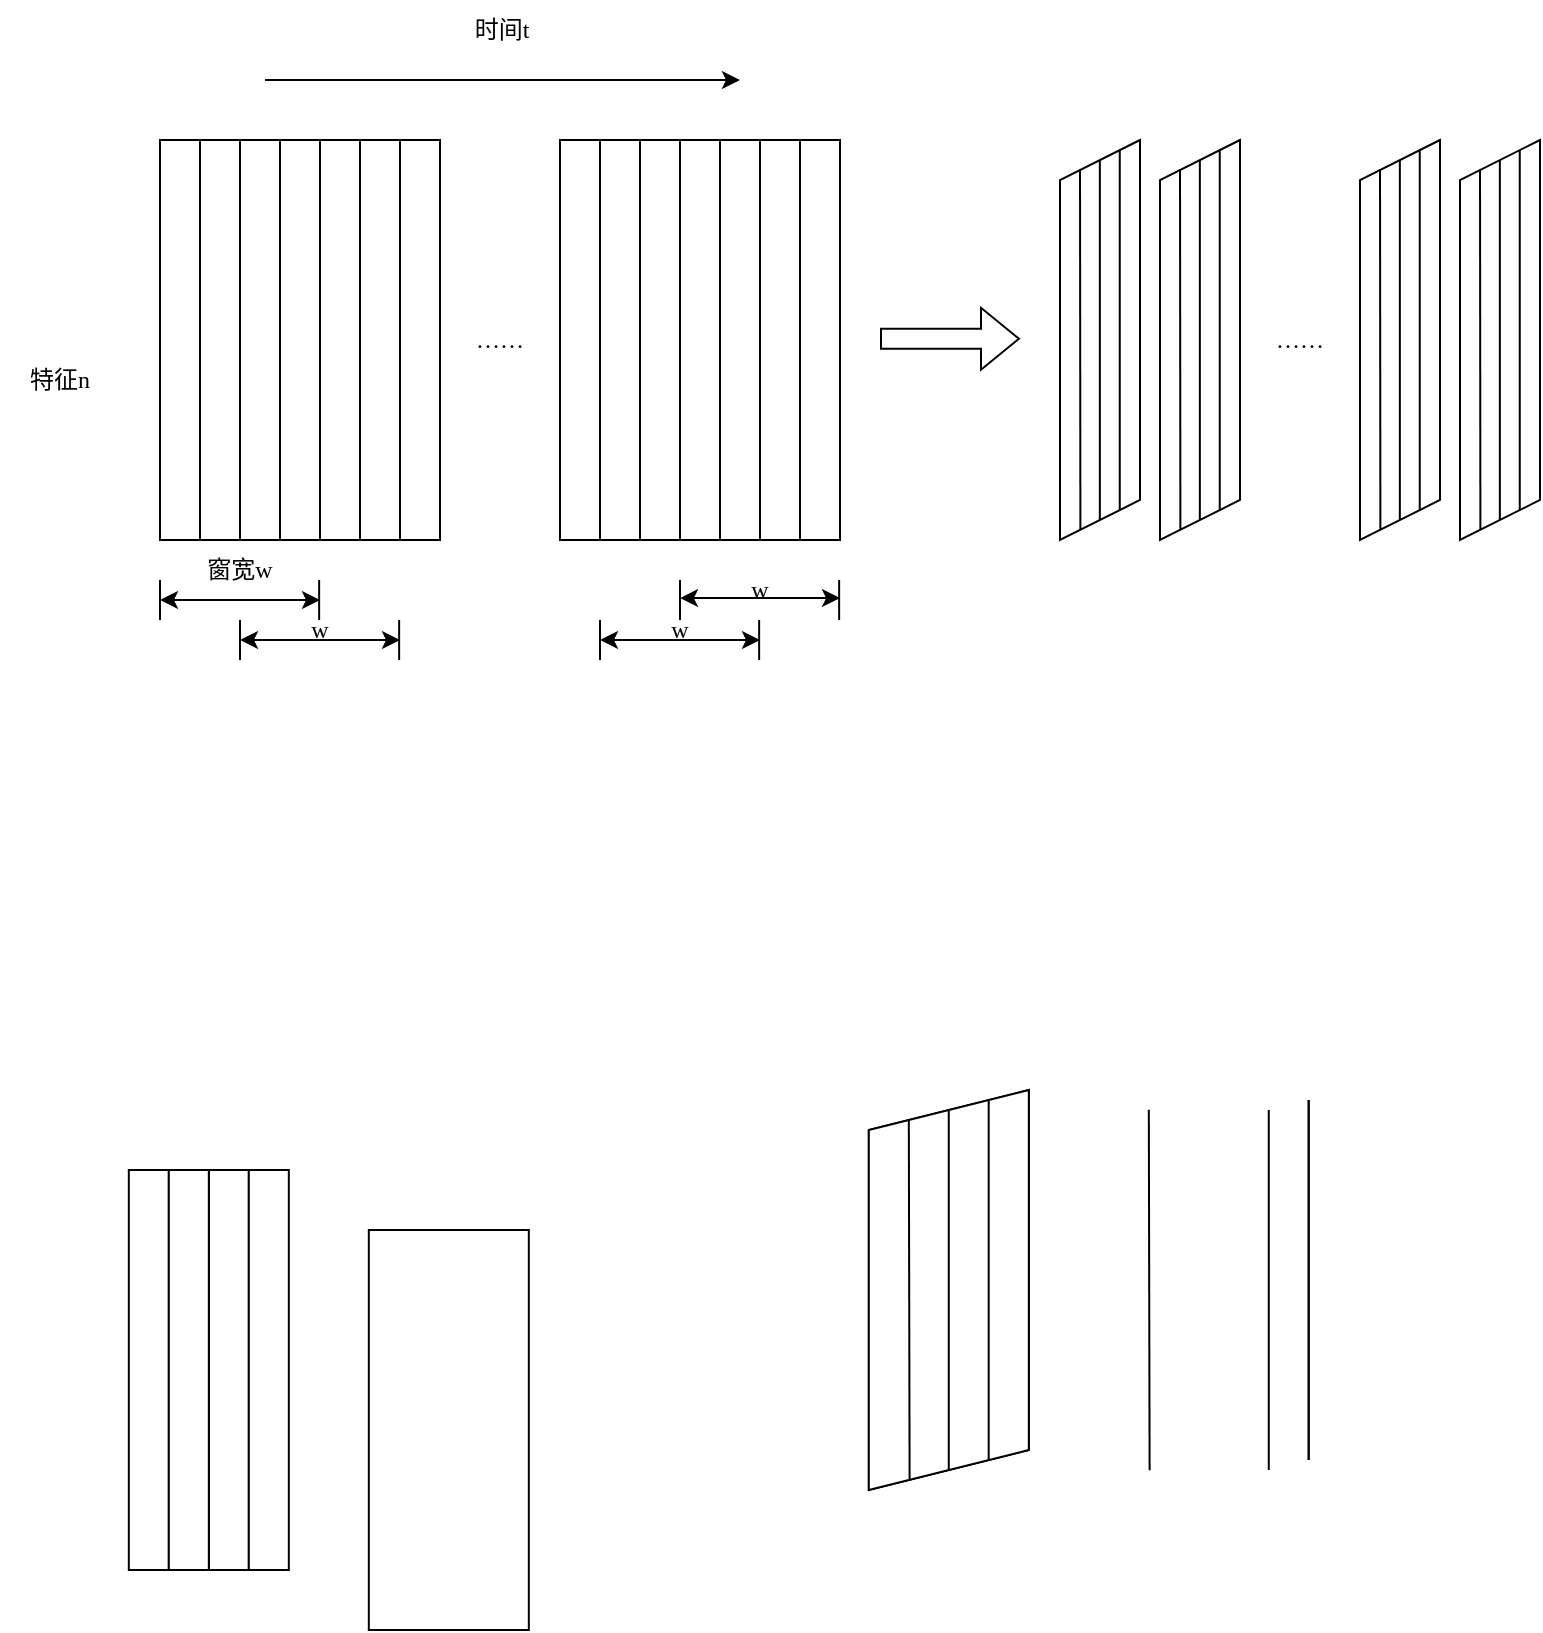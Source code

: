 <mxfile version="24.7.17">
  <diagram name="第 1 页" id="hH8e4RRmNJfC8aRNz_CE">
    <mxGraphModel dx="1526" dy="835" grid="1" gridSize="10" guides="1" tooltips="1" connect="1" arrows="1" fold="1" page="1" pageScale="1" pageWidth="827" pageHeight="1169" math="0" shadow="0">
      <root>
        <mxCell id="0" />
        <mxCell id="1" parent="0" />
        <mxCell id="zTIQcLakTXrFTBq41SmU-75" value="" style="shape=parallelogram;perimeter=parallelogramPerimeter;whiteSpace=wrap;html=1;fixedSize=1;rotation=90;direction=west;flipH=1;container=0;" vertex="1" parent="1">
          <mxGeometry x="394.41" y="745" width="200" height="80" as="geometry" />
        </mxCell>
        <mxCell id="zTIQcLakTXrFTBq41SmU-76" value="" style="endArrow=none;html=1;rounded=0;exitX=0.975;exitY=0.255;exitDx=0;exitDy=0;exitPerimeter=0;entryX=0.074;entryY=0.25;entryDx=0;entryDy=0;entryPerimeter=0;" edge="1" parent="1" source="zTIQcLakTXrFTBq41SmU-75" target="zTIQcLakTXrFTBq41SmU-75">
          <mxGeometry width="50" height="50" relative="1" as="geometry">
            <mxPoint x="474.41" y="875" as="sourcePoint" />
            <mxPoint x="474.41" y="705" as="targetPoint" />
          </mxGeometry>
        </mxCell>
        <mxCell id="zTIQcLakTXrFTBq41SmU-81" value="" style="endArrow=none;html=1;rounded=0;exitX=0.975;exitY=0.255;exitDx=0;exitDy=0;exitPerimeter=0;entryX=0.074;entryY=0.25;entryDx=0;entryDy=0;entryPerimeter=0;" edge="1" parent="1">
          <mxGeometry width="50" height="50" relative="1" as="geometry">
            <mxPoint x="494.38" y="875" as="sourcePoint" />
            <mxPoint x="494.38" y="695" as="targetPoint" />
          </mxGeometry>
        </mxCell>
        <mxCell id="zTIQcLakTXrFTBq41SmU-82" value="" style="endArrow=none;html=1;rounded=0;exitX=0.975;exitY=0.255;exitDx=0;exitDy=0;exitPerimeter=0;entryX=0.074;entryY=0.25;entryDx=0;entryDy=0;entryPerimeter=0;" edge="1" parent="1">
          <mxGeometry width="50" height="50" relative="1" as="geometry">
            <mxPoint x="514.34" y="870" as="sourcePoint" />
            <mxPoint x="514.34" y="690" as="targetPoint" />
          </mxGeometry>
        </mxCell>
        <mxCell id="zTIQcLakTXrFTBq41SmU-87" value="" style="shape=parallelogram;perimeter=parallelogramPerimeter;whiteSpace=wrap;html=1;fixedSize=1;rotation=90;direction=west;flipH=1;container=0;" vertex="1" parent="1">
          <mxGeometry x="394.41" y="745" width="200" height="80" as="geometry" />
        </mxCell>
        <mxCell id="zTIQcLakTXrFTBq41SmU-88" value="" style="endArrow=none;html=1;rounded=0;exitX=0.975;exitY=0.255;exitDx=0;exitDy=0;exitPerimeter=0;entryX=0.074;entryY=0.25;entryDx=0;entryDy=0;entryPerimeter=0;" edge="1" parent="1" source="zTIQcLakTXrFTBq41SmU-87" target="zTIQcLakTXrFTBq41SmU-87">
          <mxGeometry width="50" height="50" relative="1" as="geometry">
            <mxPoint x="474.41" y="875" as="sourcePoint" />
            <mxPoint x="474.41" y="705" as="targetPoint" />
          </mxGeometry>
        </mxCell>
        <mxCell id="zTIQcLakTXrFTBq41SmU-89" value="" style="endArrow=none;html=1;rounded=0;exitX=0.975;exitY=0.255;exitDx=0;exitDy=0;exitPerimeter=0;entryX=0.074;entryY=0.25;entryDx=0;entryDy=0;entryPerimeter=0;" edge="1" parent="1">
          <mxGeometry width="50" height="50" relative="1" as="geometry">
            <mxPoint x="494.38" y="875" as="sourcePoint" />
            <mxPoint x="494.38" y="695" as="targetPoint" />
          </mxGeometry>
        </mxCell>
        <mxCell id="zTIQcLakTXrFTBq41SmU-90" value="" style="endArrow=none;html=1;rounded=0;exitX=0.975;exitY=0.255;exitDx=0;exitDy=0;exitPerimeter=0;entryX=0.074;entryY=0.25;entryDx=0;entryDy=0;entryPerimeter=0;" edge="1" parent="1">
          <mxGeometry width="50" height="50" relative="1" as="geometry">
            <mxPoint x="514.34" y="870" as="sourcePoint" />
            <mxPoint x="514.34" y="690" as="targetPoint" />
          </mxGeometry>
        </mxCell>
        <mxCell id="zTIQcLakTXrFTBq41SmU-1" value="" style="rounded=0;whiteSpace=wrap;html=1;" vertex="1" parent="1">
          <mxGeometry x="100" y="210" width="20" height="200" as="geometry" />
        </mxCell>
        <mxCell id="zTIQcLakTXrFTBq41SmU-2" value="" style="rounded=0;whiteSpace=wrap;html=1;" vertex="1" parent="1">
          <mxGeometry x="120" y="210" width="20" height="200" as="geometry" />
        </mxCell>
        <mxCell id="zTIQcLakTXrFTBq41SmU-3" value="" style="rounded=0;whiteSpace=wrap;html=1;" vertex="1" parent="1">
          <mxGeometry x="140" y="210" width="20" height="200" as="geometry" />
        </mxCell>
        <mxCell id="zTIQcLakTXrFTBq41SmU-4" value="" style="rounded=0;whiteSpace=wrap;html=1;" vertex="1" parent="1">
          <mxGeometry x="160" y="210" width="20" height="200" as="geometry" />
        </mxCell>
        <mxCell id="zTIQcLakTXrFTBq41SmU-5" value="" style="rounded=0;whiteSpace=wrap;html=1;" vertex="1" parent="1">
          <mxGeometry x="180" y="210" width="20" height="200" as="geometry" />
        </mxCell>
        <mxCell id="zTIQcLakTXrFTBq41SmU-6" value="" style="rounded=0;whiteSpace=wrap;html=1;" vertex="1" parent="1">
          <mxGeometry x="200" y="210" width="20" height="200" as="geometry" />
        </mxCell>
        <mxCell id="zTIQcLakTXrFTBq41SmU-7" value="" style="rounded=0;whiteSpace=wrap;html=1;" vertex="1" parent="1">
          <mxGeometry x="220" y="210" width="20" height="200" as="geometry" />
        </mxCell>
        <mxCell id="zTIQcLakTXrFTBq41SmU-14" value="" style="rounded=0;whiteSpace=wrap;html=1;" vertex="1" parent="1">
          <mxGeometry x="300" y="210" width="20" height="200" as="geometry" />
        </mxCell>
        <mxCell id="zTIQcLakTXrFTBq41SmU-15" value="" style="rounded=0;whiteSpace=wrap;html=1;" vertex="1" parent="1">
          <mxGeometry x="320" y="210" width="20" height="200" as="geometry" />
        </mxCell>
        <mxCell id="zTIQcLakTXrFTBq41SmU-16" value="" style="rounded=0;whiteSpace=wrap;html=1;" vertex="1" parent="1">
          <mxGeometry x="340" y="210" width="20" height="200" as="geometry" />
        </mxCell>
        <mxCell id="zTIQcLakTXrFTBq41SmU-17" value="" style="rounded=0;whiteSpace=wrap;html=1;" vertex="1" parent="1">
          <mxGeometry x="360" y="210" width="20" height="200" as="geometry" />
        </mxCell>
        <mxCell id="zTIQcLakTXrFTBq41SmU-18" value="" style="rounded=0;whiteSpace=wrap;html=1;" vertex="1" parent="1">
          <mxGeometry x="380" y="210" width="20" height="200" as="geometry" />
        </mxCell>
        <mxCell id="zTIQcLakTXrFTBq41SmU-19" value="" style="rounded=0;whiteSpace=wrap;html=1;" vertex="1" parent="1">
          <mxGeometry x="400" y="210" width="20" height="200" as="geometry" />
        </mxCell>
        <mxCell id="zTIQcLakTXrFTBq41SmU-20" value="" style="rounded=0;whiteSpace=wrap;html=1;" vertex="1" parent="1">
          <mxGeometry x="420" y="210" width="20" height="200" as="geometry" />
        </mxCell>
        <mxCell id="zTIQcLakTXrFTBq41SmU-21" value="特征&lt;font face=&quot;Times New Roman&quot;&gt;n&lt;/font&gt;" style="text;html=1;align=center;verticalAlign=middle;whiteSpace=wrap;rounded=0;" vertex="1" parent="1">
          <mxGeometry x="20" y="280" width="60" height="100" as="geometry" />
        </mxCell>
        <mxCell id="zTIQcLakTXrFTBq41SmU-22" value="时间&lt;font face=&quot;Times New Roman&quot;&gt;t&lt;/font&gt;" style="text;html=1;align=center;verticalAlign=middle;whiteSpace=wrap;rounded=0;" vertex="1" parent="1">
          <mxGeometry x="241.25" y="140" width="60" height="30" as="geometry" />
        </mxCell>
        <mxCell id="zTIQcLakTXrFTBq41SmU-23" value="" style="endArrow=classic;html=1;rounded=0;" edge="1" parent="1">
          <mxGeometry width="50" height="50" relative="1" as="geometry">
            <mxPoint x="152.5" y="180" as="sourcePoint" />
            <mxPoint x="390" y="180" as="targetPoint" />
          </mxGeometry>
        </mxCell>
        <mxCell id="zTIQcLakTXrFTBq41SmU-24" value="" style="endArrow=classic;startArrow=classic;html=1;rounded=0;" edge="1" parent="1">
          <mxGeometry width="50" height="50" relative="1" as="geometry">
            <mxPoint x="100" y="440" as="sourcePoint" />
            <mxPoint x="180" y="440" as="targetPoint" />
          </mxGeometry>
        </mxCell>
        <mxCell id="zTIQcLakTXrFTBq41SmU-25" value="" style="endArrow=none;html=1;rounded=0;" edge="1" parent="1">
          <mxGeometry width="50" height="50" relative="1" as="geometry">
            <mxPoint x="100" y="450" as="sourcePoint" />
            <mxPoint x="100" y="430" as="targetPoint" />
          </mxGeometry>
        </mxCell>
        <mxCell id="zTIQcLakTXrFTBq41SmU-26" value="" style="endArrow=none;html=1;rounded=0;" edge="1" parent="1">
          <mxGeometry width="50" height="50" relative="1" as="geometry">
            <mxPoint x="179.57" y="450" as="sourcePoint" />
            <mxPoint x="179.57" y="430" as="targetPoint" />
          </mxGeometry>
        </mxCell>
        <mxCell id="zTIQcLakTXrFTBq41SmU-27" value="" style="endArrow=classic;startArrow=classic;html=1;rounded=0;" edge="1" parent="1">
          <mxGeometry width="50" height="50" relative="1" as="geometry">
            <mxPoint x="140" y="460" as="sourcePoint" />
            <mxPoint x="220" y="460" as="targetPoint" />
          </mxGeometry>
        </mxCell>
        <mxCell id="zTIQcLakTXrFTBq41SmU-28" value="" style="endArrow=none;html=1;rounded=0;" edge="1" parent="1">
          <mxGeometry width="50" height="50" relative="1" as="geometry">
            <mxPoint x="140" y="470" as="sourcePoint" />
            <mxPoint x="140" y="450" as="targetPoint" />
          </mxGeometry>
        </mxCell>
        <mxCell id="zTIQcLakTXrFTBq41SmU-29" value="" style="endArrow=none;html=1;rounded=0;" edge="1" parent="1">
          <mxGeometry width="50" height="50" relative="1" as="geometry">
            <mxPoint x="219.57" y="470" as="sourcePoint" />
            <mxPoint x="219.57" y="450" as="targetPoint" />
          </mxGeometry>
        </mxCell>
        <mxCell id="zTIQcLakTXrFTBq41SmU-48" value="窗宽&lt;font face=&quot;Times New Roman&quot;&gt;w&lt;/font&gt;" style="text;html=1;align=center;verticalAlign=middle;whiteSpace=wrap;rounded=0;" vertex="1" parent="1">
          <mxGeometry x="110" y="410" width="60" height="30" as="geometry" />
        </mxCell>
        <mxCell id="zTIQcLakTXrFTBq41SmU-49" value="&lt;font face=&quot;Times New Roman&quot;&gt;w&lt;/font&gt;" style="text;html=1;align=center;verticalAlign=middle;whiteSpace=wrap;rounded=0;" vertex="1" parent="1">
          <mxGeometry x="150" y="440" width="60" height="30" as="geometry" />
        </mxCell>
        <mxCell id="zTIQcLakTXrFTBq41SmU-53" value="" style="endArrow=none;html=1;rounded=0;" edge="1" parent="1">
          <mxGeometry width="50" height="50" relative="1" as="geometry">
            <mxPoint x="360" y="450" as="sourcePoint" />
            <mxPoint x="360" y="430" as="targetPoint" />
          </mxGeometry>
        </mxCell>
        <mxCell id="zTIQcLakTXrFTBq41SmU-54" value="" style="endArrow=none;html=1;rounded=0;" edge="1" parent="1">
          <mxGeometry width="50" height="50" relative="1" as="geometry">
            <mxPoint x="439.57" y="450" as="sourcePoint" />
            <mxPoint x="439.57" y="430" as="targetPoint" />
          </mxGeometry>
        </mxCell>
        <mxCell id="zTIQcLakTXrFTBq41SmU-55" value="&lt;font face=&quot;Times New Roman&quot;&gt;w&lt;/font&gt;" style="text;html=1;align=center;verticalAlign=middle;whiteSpace=wrap;rounded=0;" vertex="1" parent="1">
          <mxGeometry x="370" y="420" width="60" height="30" as="geometry" />
        </mxCell>
        <mxCell id="zTIQcLakTXrFTBq41SmU-56" value="" style="endArrow=none;html=1;rounded=0;" edge="1" parent="1">
          <mxGeometry width="50" height="50" relative="1" as="geometry">
            <mxPoint x="320" y="470" as="sourcePoint" />
            <mxPoint x="320" y="450" as="targetPoint" />
          </mxGeometry>
        </mxCell>
        <mxCell id="zTIQcLakTXrFTBq41SmU-57" value="" style="endArrow=none;html=1;rounded=0;" edge="1" parent="1">
          <mxGeometry width="50" height="50" relative="1" as="geometry">
            <mxPoint x="399.57" y="470" as="sourcePoint" />
            <mxPoint x="399.57" y="450" as="targetPoint" />
          </mxGeometry>
        </mxCell>
        <mxCell id="zTIQcLakTXrFTBq41SmU-58" value="&lt;font face=&quot;Times New Roman&quot;&gt;w&lt;/font&gt;" style="text;html=1;align=center;verticalAlign=middle;whiteSpace=wrap;rounded=0;" vertex="1" parent="1">
          <mxGeometry x="330" y="440" width="60" height="30" as="geometry" />
        </mxCell>
        <mxCell id="zTIQcLakTXrFTBq41SmU-59" value="" style="endArrow=classic;startArrow=classic;html=1;rounded=0;" edge="1" parent="1">
          <mxGeometry width="50" height="50" relative="1" as="geometry">
            <mxPoint x="360" y="439.05" as="sourcePoint" />
            <mxPoint x="440" y="439.05" as="targetPoint" />
          </mxGeometry>
        </mxCell>
        <mxCell id="zTIQcLakTXrFTBq41SmU-60" value="" style="endArrow=classic;startArrow=classic;html=1;rounded=0;" edge="1" parent="1">
          <mxGeometry width="50" height="50" relative="1" as="geometry">
            <mxPoint x="320" y="460" as="sourcePoint" />
            <mxPoint x="400" y="460" as="targetPoint" />
          </mxGeometry>
        </mxCell>
        <mxCell id="zTIQcLakTXrFTBq41SmU-61" value="&lt;font face=&quot;SimSun&quot;&gt;……&lt;/font&gt;" style="text;html=1;align=center;verticalAlign=middle;whiteSpace=wrap;rounded=0;" vertex="1" parent="1">
          <mxGeometry x="240" y="295" width="60" height="30" as="geometry" />
        </mxCell>
        <mxCell id="zTIQcLakTXrFTBq41SmU-62" value="" style="rounded=0;whiteSpace=wrap;html=1;" vertex="1" parent="1">
          <mxGeometry x="84.41" y="725" width="20" height="200" as="geometry" />
        </mxCell>
        <mxCell id="zTIQcLakTXrFTBq41SmU-63" value="" style="rounded=0;whiteSpace=wrap;html=1;" vertex="1" parent="1">
          <mxGeometry x="124.41" y="725" width="20" height="200" as="geometry" />
        </mxCell>
        <mxCell id="zTIQcLakTXrFTBq41SmU-64" value="" style="rounded=0;whiteSpace=wrap;html=1;" vertex="1" parent="1">
          <mxGeometry x="144.41" y="725" width="20" height="200" as="geometry" />
        </mxCell>
        <mxCell id="zTIQcLakTXrFTBq41SmU-65" value="" style="rounded=0;whiteSpace=wrap;html=1;" vertex="1" parent="1">
          <mxGeometry x="104.41" y="725" width="20" height="200" as="geometry" />
        </mxCell>
        <mxCell id="zTIQcLakTXrFTBq41SmU-66" value="" style="rounded=0;whiteSpace=wrap;html=1;" vertex="1" parent="1">
          <mxGeometry x="204.41" y="755" width="80" height="200" as="geometry" />
        </mxCell>
        <mxCell id="zTIQcLakTXrFTBq41SmU-98" value="" style="endArrow=none;html=1;rounded=0;exitX=0.975;exitY=0.255;exitDx=0;exitDy=0;exitPerimeter=0;entryX=0.074;entryY=0.25;entryDx=0;entryDy=0;entryPerimeter=0;" edge="1" parent="1">
          <mxGeometry width="50" height="50" relative="1" as="geometry">
            <mxPoint x="594.81" y="875.1" as="sourcePoint" />
            <mxPoint x="594.41" y="694.9" as="targetPoint" />
          </mxGeometry>
        </mxCell>
        <mxCell id="zTIQcLakTXrFTBq41SmU-99" value="" style="endArrow=none;html=1;rounded=0;exitX=0.975;exitY=0.255;exitDx=0;exitDy=0;exitPerimeter=0;entryX=0.074;entryY=0.25;entryDx=0;entryDy=0;entryPerimeter=0;" edge="1" parent="1">
          <mxGeometry width="50" height="50" relative="1" as="geometry">
            <mxPoint x="654.38" y="875" as="sourcePoint" />
            <mxPoint x="654.38" y="695" as="targetPoint" />
          </mxGeometry>
        </mxCell>
        <mxCell id="zTIQcLakTXrFTBq41SmU-100" value="" style="endArrow=none;html=1;rounded=0;exitX=0.975;exitY=0.255;exitDx=0;exitDy=0;exitPerimeter=0;entryX=0.074;entryY=0.25;entryDx=0;entryDy=0;entryPerimeter=0;" edge="1" parent="1">
          <mxGeometry width="50" height="50" relative="1" as="geometry">
            <mxPoint x="674.34" y="870" as="sourcePoint" />
            <mxPoint x="674.34" y="690" as="targetPoint" />
          </mxGeometry>
        </mxCell>
        <mxCell id="zTIQcLakTXrFTBq41SmU-104" value="" style="endArrow=none;html=1;rounded=0;exitX=0.975;exitY=0.255;exitDx=0;exitDy=0;exitPerimeter=0;entryX=0.074;entryY=0.25;entryDx=0;entryDy=0;entryPerimeter=0;" edge="1" parent="1">
          <mxGeometry width="50" height="50" relative="1" as="geometry">
            <mxPoint x="674.34" y="870" as="sourcePoint" />
            <mxPoint x="674.34" y="690" as="targetPoint" />
          </mxGeometry>
        </mxCell>
        <mxCell id="zTIQcLakTXrFTBq41SmU-107" value="" style="group" vertex="1" connectable="0" parent="1">
          <mxGeometry x="550" y="210" width="40" height="200" as="geometry" />
        </mxCell>
        <mxCell id="zTIQcLakTXrFTBq41SmU-103" value="" style="endArrow=none;html=1;rounded=0;exitX=0.975;exitY=0.255;exitDx=0;exitDy=0;exitPerimeter=0;entryX=0.074;entryY=0.25;entryDx=0;entryDy=0;entryPerimeter=0;" edge="1" parent="zTIQcLakTXrFTBq41SmU-107">
          <mxGeometry width="50" height="50" relative="1" as="geometry">
            <mxPoint x="20.0" y="190" as="sourcePoint" />
            <mxPoint x="20.0" y="10" as="targetPoint" />
          </mxGeometry>
        </mxCell>
        <mxCell id="zTIQcLakTXrFTBq41SmU-110" value="" style="group" vertex="1" connectable="0" parent="zTIQcLakTXrFTBq41SmU-107">
          <mxGeometry x="-7.105e-15" width="40.0" height="200" as="geometry" />
        </mxCell>
        <mxCell id="zTIQcLakTXrFTBq41SmU-112" value="" style="group" vertex="1" connectable="0" parent="zTIQcLakTXrFTBq41SmU-110">
          <mxGeometry x="-7.105e-15" width="40.0" height="200" as="geometry" />
        </mxCell>
        <mxCell id="zTIQcLakTXrFTBq41SmU-101" value="" style="shape=parallelogram;perimeter=parallelogramPerimeter;whiteSpace=wrap;html=1;fixedSize=1;rotation=90;direction=west;flipH=1;container=0;" vertex="1" parent="zTIQcLakTXrFTBq41SmU-112">
          <mxGeometry x="-80" y="80" width="200" height="40" as="geometry" />
        </mxCell>
        <mxCell id="zTIQcLakTXrFTBq41SmU-111" value="" style="endArrow=none;html=1;rounded=0;exitX=0.926;exitY=0.747;exitDx=0;exitDy=0;exitPerimeter=0;entryX=0.026;entryY=0.747;entryDx=0;entryDy=0;entryPerimeter=0;" edge="1" parent="zTIQcLakTXrFTBq41SmU-112">
          <mxGeometry width="50" height="50" relative="1" as="geometry">
            <mxPoint x="19.92" y="190" as="sourcePoint" />
            <mxPoint x="19.92" y="10" as="targetPoint" />
          </mxGeometry>
        </mxCell>
        <mxCell id="zTIQcLakTXrFTBq41SmU-102" value="" style="endArrow=none;html=1;rounded=0;exitX=0.975;exitY=0.255;exitDx=0;exitDy=0;exitPerimeter=0;entryX=0.074;entryY=0.25;entryDx=0;entryDy=0;entryPerimeter=0;" edge="1" parent="zTIQcLakTXrFTBq41SmU-112" source="zTIQcLakTXrFTBq41SmU-101" target="zTIQcLakTXrFTBq41SmU-101">
          <mxGeometry width="50" height="50" relative="1" as="geometry">
            <mxPoint x="60" y="190" as="sourcePoint" />
            <mxPoint x="60" y="20" as="targetPoint" />
          </mxGeometry>
        </mxCell>
        <mxCell id="zTIQcLakTXrFTBq41SmU-106" value="" style="endArrow=none;html=1;rounded=0;exitX=0.926;exitY=0.747;exitDx=0;exitDy=0;exitPerimeter=0;entryX=0.026;entryY=0.747;entryDx=0;entryDy=0;entryPerimeter=0;" edge="1" parent="zTIQcLakTXrFTBq41SmU-112" source="zTIQcLakTXrFTBq41SmU-101" target="zTIQcLakTXrFTBq41SmU-101">
          <mxGeometry width="50" height="50" relative="1" as="geometry">
            <mxPoint x="30.0" y="180" as="sourcePoint" />
            <mxPoint x="30.0" y="10" as="targetPoint" />
          </mxGeometry>
        </mxCell>
        <mxCell id="zTIQcLakTXrFTBq41SmU-121" value="" style="group" vertex="1" connectable="0" parent="1">
          <mxGeometry x="600" y="210" width="40" height="200" as="geometry" />
        </mxCell>
        <mxCell id="zTIQcLakTXrFTBq41SmU-122" value="" style="endArrow=none;html=1;rounded=0;exitX=0.975;exitY=0.255;exitDx=0;exitDy=0;exitPerimeter=0;entryX=0.074;entryY=0.25;entryDx=0;entryDy=0;entryPerimeter=0;" edge="1" parent="zTIQcLakTXrFTBq41SmU-121">
          <mxGeometry width="50" height="50" relative="1" as="geometry">
            <mxPoint x="20.0" y="190" as="sourcePoint" />
            <mxPoint x="20.0" y="10" as="targetPoint" />
          </mxGeometry>
        </mxCell>
        <mxCell id="zTIQcLakTXrFTBq41SmU-123" value="" style="group" vertex="1" connectable="0" parent="zTIQcLakTXrFTBq41SmU-121">
          <mxGeometry x="-7.105e-15" width="40.0" height="200" as="geometry" />
        </mxCell>
        <mxCell id="zTIQcLakTXrFTBq41SmU-124" value="" style="group" vertex="1" connectable="0" parent="zTIQcLakTXrFTBq41SmU-123">
          <mxGeometry x="-7.105e-15" width="40.0" height="200" as="geometry" />
        </mxCell>
        <mxCell id="zTIQcLakTXrFTBq41SmU-125" value="" style="shape=parallelogram;perimeter=parallelogramPerimeter;whiteSpace=wrap;html=1;fixedSize=1;rotation=90;direction=west;flipH=1;container=0;" vertex="1" parent="zTIQcLakTXrFTBq41SmU-124">
          <mxGeometry x="-80" y="80" width="200" height="40" as="geometry" />
        </mxCell>
        <mxCell id="zTIQcLakTXrFTBq41SmU-126" value="" style="endArrow=none;html=1;rounded=0;exitX=0.926;exitY=0.747;exitDx=0;exitDy=0;exitPerimeter=0;entryX=0.026;entryY=0.747;entryDx=0;entryDy=0;entryPerimeter=0;" edge="1" parent="zTIQcLakTXrFTBq41SmU-124">
          <mxGeometry width="50" height="50" relative="1" as="geometry">
            <mxPoint x="19.92" y="190" as="sourcePoint" />
            <mxPoint x="19.92" y="10" as="targetPoint" />
          </mxGeometry>
        </mxCell>
        <mxCell id="zTIQcLakTXrFTBq41SmU-127" value="" style="endArrow=none;html=1;rounded=0;exitX=0.975;exitY=0.255;exitDx=0;exitDy=0;exitPerimeter=0;entryX=0.074;entryY=0.25;entryDx=0;entryDy=0;entryPerimeter=0;" edge="1" parent="zTIQcLakTXrFTBq41SmU-124" source="zTIQcLakTXrFTBq41SmU-125" target="zTIQcLakTXrFTBq41SmU-125">
          <mxGeometry width="50" height="50" relative="1" as="geometry">
            <mxPoint x="60" y="190" as="sourcePoint" />
            <mxPoint x="60" y="20" as="targetPoint" />
          </mxGeometry>
        </mxCell>
        <mxCell id="zTIQcLakTXrFTBq41SmU-128" value="" style="endArrow=none;html=1;rounded=0;exitX=0.926;exitY=0.747;exitDx=0;exitDy=0;exitPerimeter=0;entryX=0.026;entryY=0.747;entryDx=0;entryDy=0;entryPerimeter=0;" edge="1" parent="zTIQcLakTXrFTBq41SmU-124" source="zTIQcLakTXrFTBq41SmU-125" target="zTIQcLakTXrFTBq41SmU-125">
          <mxGeometry width="50" height="50" relative="1" as="geometry">
            <mxPoint x="30.0" y="180" as="sourcePoint" />
            <mxPoint x="30.0" y="10" as="targetPoint" />
          </mxGeometry>
        </mxCell>
        <mxCell id="zTIQcLakTXrFTBq41SmU-137" value="&lt;font face=&quot;SimSun&quot;&gt;……&lt;/font&gt;" style="text;html=1;align=center;verticalAlign=middle;whiteSpace=wrap;rounded=0;" vertex="1" parent="1">
          <mxGeometry x="640" y="267.5" width="60" height="85" as="geometry" />
        </mxCell>
        <mxCell id="zTIQcLakTXrFTBq41SmU-138" value="" style="group" vertex="1" connectable="0" parent="1">
          <mxGeometry x="700" y="210" width="40" height="200" as="geometry" />
        </mxCell>
        <mxCell id="zTIQcLakTXrFTBq41SmU-139" value="" style="endArrow=none;html=1;rounded=0;exitX=0.975;exitY=0.255;exitDx=0;exitDy=0;exitPerimeter=0;entryX=0.074;entryY=0.25;entryDx=0;entryDy=0;entryPerimeter=0;" edge="1" parent="zTIQcLakTXrFTBq41SmU-138">
          <mxGeometry width="50" height="50" relative="1" as="geometry">
            <mxPoint x="20.0" y="190" as="sourcePoint" />
            <mxPoint x="20.0" y="10" as="targetPoint" />
          </mxGeometry>
        </mxCell>
        <mxCell id="zTIQcLakTXrFTBq41SmU-140" value="" style="group" vertex="1" connectable="0" parent="zTIQcLakTXrFTBq41SmU-138">
          <mxGeometry x="-7.105e-15" width="40.0" height="200" as="geometry" />
        </mxCell>
        <mxCell id="zTIQcLakTXrFTBq41SmU-141" value="" style="group" vertex="1" connectable="0" parent="zTIQcLakTXrFTBq41SmU-140">
          <mxGeometry x="-7.105e-15" width="40.0" height="200" as="geometry" />
        </mxCell>
        <mxCell id="zTIQcLakTXrFTBq41SmU-142" value="" style="shape=parallelogram;perimeter=parallelogramPerimeter;whiteSpace=wrap;html=1;fixedSize=1;rotation=90;direction=west;flipH=1;container=0;" vertex="1" parent="zTIQcLakTXrFTBq41SmU-141">
          <mxGeometry x="-80" y="80" width="200" height="40" as="geometry" />
        </mxCell>
        <mxCell id="zTIQcLakTXrFTBq41SmU-143" value="" style="endArrow=none;html=1;rounded=0;exitX=0.926;exitY=0.747;exitDx=0;exitDy=0;exitPerimeter=0;entryX=0.026;entryY=0.747;entryDx=0;entryDy=0;entryPerimeter=0;" edge="1" parent="zTIQcLakTXrFTBq41SmU-141">
          <mxGeometry width="50" height="50" relative="1" as="geometry">
            <mxPoint x="19.92" y="190" as="sourcePoint" />
            <mxPoint x="19.92" y="10" as="targetPoint" />
          </mxGeometry>
        </mxCell>
        <mxCell id="zTIQcLakTXrFTBq41SmU-144" value="" style="endArrow=none;html=1;rounded=0;exitX=0.975;exitY=0.255;exitDx=0;exitDy=0;exitPerimeter=0;entryX=0.074;entryY=0.25;entryDx=0;entryDy=0;entryPerimeter=0;" edge="1" parent="zTIQcLakTXrFTBq41SmU-141" source="zTIQcLakTXrFTBq41SmU-142" target="zTIQcLakTXrFTBq41SmU-142">
          <mxGeometry width="50" height="50" relative="1" as="geometry">
            <mxPoint x="60" y="190" as="sourcePoint" />
            <mxPoint x="60" y="20" as="targetPoint" />
          </mxGeometry>
        </mxCell>
        <mxCell id="zTIQcLakTXrFTBq41SmU-145" value="" style="endArrow=none;html=1;rounded=0;exitX=0.926;exitY=0.747;exitDx=0;exitDy=0;exitPerimeter=0;entryX=0.026;entryY=0.747;entryDx=0;entryDy=0;entryPerimeter=0;" edge="1" parent="zTIQcLakTXrFTBq41SmU-141" source="zTIQcLakTXrFTBq41SmU-142" target="zTIQcLakTXrFTBq41SmU-142">
          <mxGeometry width="50" height="50" relative="1" as="geometry">
            <mxPoint x="30.0" y="180" as="sourcePoint" />
            <mxPoint x="30.0" y="10" as="targetPoint" />
          </mxGeometry>
        </mxCell>
        <mxCell id="zTIQcLakTXrFTBq41SmU-146" value="" style="group" vertex="1" connectable="0" parent="1">
          <mxGeometry x="750" y="210" width="40" height="200" as="geometry" />
        </mxCell>
        <mxCell id="zTIQcLakTXrFTBq41SmU-147" value="" style="endArrow=none;html=1;rounded=0;exitX=0.975;exitY=0.255;exitDx=0;exitDy=0;exitPerimeter=0;entryX=0.074;entryY=0.25;entryDx=0;entryDy=0;entryPerimeter=0;" edge="1" parent="zTIQcLakTXrFTBq41SmU-146">
          <mxGeometry width="50" height="50" relative="1" as="geometry">
            <mxPoint x="20.0" y="190" as="sourcePoint" />
            <mxPoint x="20.0" y="10" as="targetPoint" />
          </mxGeometry>
        </mxCell>
        <mxCell id="zTIQcLakTXrFTBq41SmU-148" value="" style="group" vertex="1" connectable="0" parent="zTIQcLakTXrFTBq41SmU-146">
          <mxGeometry x="-7.105e-15" width="40.0" height="200" as="geometry" />
        </mxCell>
        <mxCell id="zTIQcLakTXrFTBq41SmU-149" value="" style="group" vertex="1" connectable="0" parent="zTIQcLakTXrFTBq41SmU-148">
          <mxGeometry x="-7.105e-15" width="40.0" height="200" as="geometry" />
        </mxCell>
        <mxCell id="zTIQcLakTXrFTBq41SmU-150" value="" style="shape=parallelogram;perimeter=parallelogramPerimeter;whiteSpace=wrap;html=1;fixedSize=1;rotation=90;direction=west;flipH=1;container=0;" vertex="1" parent="zTIQcLakTXrFTBq41SmU-149">
          <mxGeometry x="-80" y="80" width="200" height="40" as="geometry" />
        </mxCell>
        <mxCell id="zTIQcLakTXrFTBq41SmU-151" value="" style="endArrow=none;html=1;rounded=0;exitX=0.926;exitY=0.747;exitDx=0;exitDy=0;exitPerimeter=0;entryX=0.026;entryY=0.747;entryDx=0;entryDy=0;entryPerimeter=0;" edge="1" parent="zTIQcLakTXrFTBq41SmU-149">
          <mxGeometry width="50" height="50" relative="1" as="geometry">
            <mxPoint x="19.92" y="190" as="sourcePoint" />
            <mxPoint x="19.92" y="10" as="targetPoint" />
          </mxGeometry>
        </mxCell>
        <mxCell id="zTIQcLakTXrFTBq41SmU-152" value="" style="endArrow=none;html=1;rounded=0;exitX=0.975;exitY=0.255;exitDx=0;exitDy=0;exitPerimeter=0;entryX=0.074;entryY=0.25;entryDx=0;entryDy=0;entryPerimeter=0;" edge="1" parent="zTIQcLakTXrFTBq41SmU-149" source="zTIQcLakTXrFTBq41SmU-150" target="zTIQcLakTXrFTBq41SmU-150">
          <mxGeometry width="50" height="50" relative="1" as="geometry">
            <mxPoint x="60" y="190" as="sourcePoint" />
            <mxPoint x="60" y="20" as="targetPoint" />
          </mxGeometry>
        </mxCell>
        <mxCell id="zTIQcLakTXrFTBq41SmU-153" value="" style="endArrow=none;html=1;rounded=0;exitX=0.926;exitY=0.747;exitDx=0;exitDy=0;exitPerimeter=0;entryX=0.026;entryY=0.747;entryDx=0;entryDy=0;entryPerimeter=0;" edge="1" parent="zTIQcLakTXrFTBq41SmU-149" source="zTIQcLakTXrFTBq41SmU-150" target="zTIQcLakTXrFTBq41SmU-150">
          <mxGeometry width="50" height="50" relative="1" as="geometry">
            <mxPoint x="30.0" y="180" as="sourcePoint" />
            <mxPoint x="30.0" y="10" as="targetPoint" />
          </mxGeometry>
        </mxCell>
        <mxCell id="zTIQcLakTXrFTBq41SmU-154" value="" style="shape=flexArrow;endArrow=classic;html=1;rounded=0;" edge="1" parent="1">
          <mxGeometry width="50" height="50" relative="1" as="geometry">
            <mxPoint x="460" y="309.38" as="sourcePoint" />
            <mxPoint x="530" y="309.38" as="targetPoint" />
          </mxGeometry>
        </mxCell>
      </root>
    </mxGraphModel>
  </diagram>
</mxfile>

